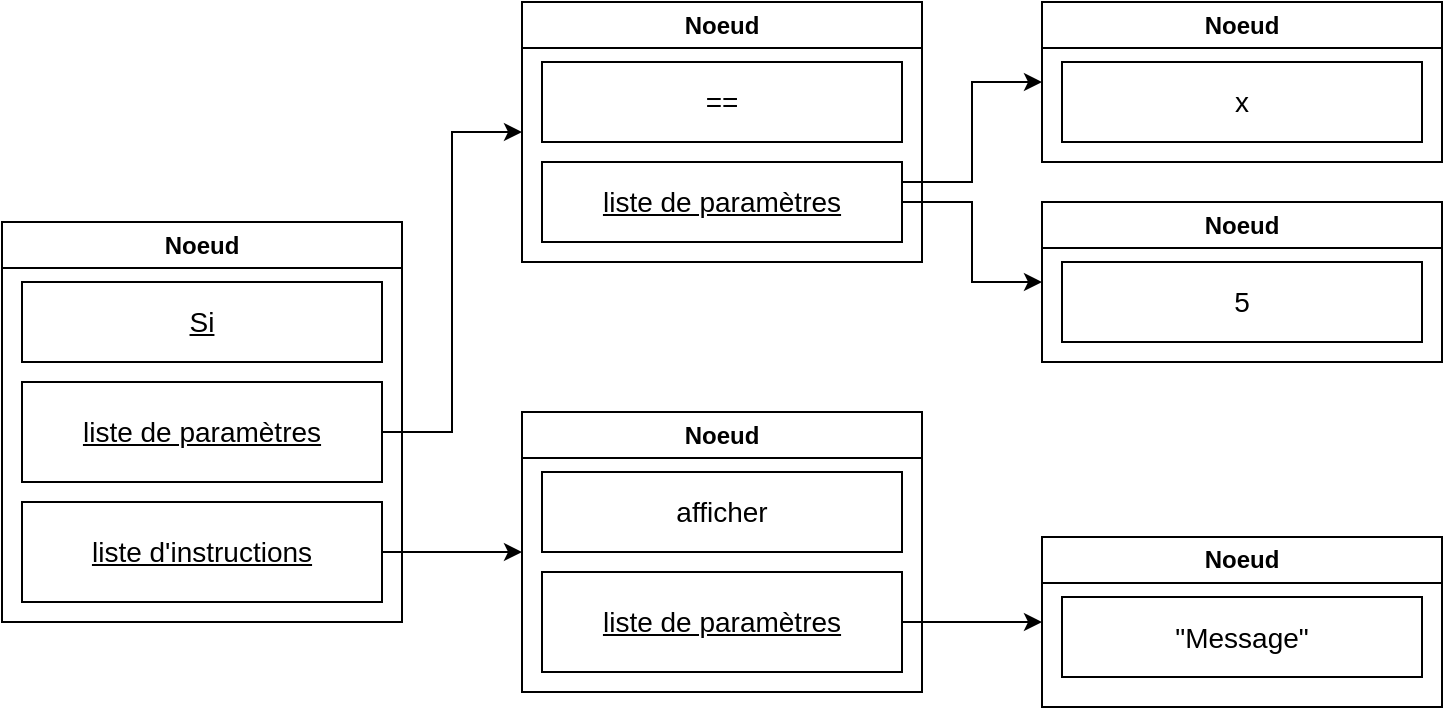 <mxfile version="24.4.13" type="github">
  <diagram name="Page-1" id="t5vNoybsQB-Miv2EApCO">
    <mxGraphModel dx="1257" dy="690" grid="1" gridSize="10" guides="1" tooltips="1" connect="1" arrows="1" fold="1" page="1" pageScale="1" pageWidth="827" pageHeight="1169" math="0" shadow="0">
      <root>
        <mxCell id="0" />
        <mxCell id="1" parent="0" />
        <mxCell id="oDq06XYVZhkbjO6RpiS7-1" value="Noeud" style="swimlane;whiteSpace=wrap;html=1;" vertex="1" parent="1">
          <mxGeometry x="20" y="110" width="200" height="200" as="geometry" />
        </mxCell>
        <mxCell id="oDq06XYVZhkbjO6RpiS7-2" value="&lt;span style=&quot;font-size: 14px;&quot;&gt;&lt;u&gt;Si&lt;/u&gt;&lt;/span&gt;" style="whiteSpace=wrap;html=1;" vertex="1" parent="oDq06XYVZhkbjO6RpiS7-1">
          <mxGeometry x="10" y="30" width="180" height="40" as="geometry" />
        </mxCell>
        <mxCell id="oDq06XYVZhkbjO6RpiS7-3" value="&lt;font style=&quot;font-size: 14px;&quot;&gt;&lt;u&gt;liste de paramètres&lt;/u&gt;&lt;/font&gt;" style="whiteSpace=wrap;html=1;" vertex="1" parent="oDq06XYVZhkbjO6RpiS7-1">
          <mxGeometry x="10" y="80" width="180" height="50" as="geometry" />
        </mxCell>
        <mxCell id="oDq06XYVZhkbjO6RpiS7-4" value="&lt;font style=&quot;font-size: 14px;&quot;&gt;&lt;u style=&quot;&quot;&gt;liste d&#39;instructions&lt;/u&gt;&lt;/font&gt;" style="whiteSpace=wrap;html=1;" vertex="1" parent="oDq06XYVZhkbjO6RpiS7-1">
          <mxGeometry x="10" y="140" width="180" height="50" as="geometry" />
        </mxCell>
        <mxCell id="oDq06XYVZhkbjO6RpiS7-5" value="Noeud" style="swimlane;whiteSpace=wrap;html=1;" vertex="1" parent="1">
          <mxGeometry x="280" width="200" height="130" as="geometry" />
        </mxCell>
        <mxCell id="oDq06XYVZhkbjO6RpiS7-6" value="&lt;span style=&quot;font-size: 14px;&quot;&gt;==&lt;/span&gt;" style="whiteSpace=wrap;html=1;" vertex="1" parent="oDq06XYVZhkbjO6RpiS7-5">
          <mxGeometry x="10" y="30" width="180" height="40" as="geometry" />
        </mxCell>
        <mxCell id="oDq06XYVZhkbjO6RpiS7-7" value="&lt;font style=&quot;font-size: 14px;&quot;&gt;&lt;u&gt;liste de paramètres&lt;/u&gt;&lt;/font&gt;" style="whiteSpace=wrap;html=1;" vertex="1" parent="oDq06XYVZhkbjO6RpiS7-5">
          <mxGeometry x="10" y="80" width="180" height="40" as="geometry" />
        </mxCell>
        <mxCell id="oDq06XYVZhkbjO6RpiS7-10" style="edgeStyle=orthogonalEdgeStyle;rounded=0;orthogonalLoop=1;jettySize=auto;html=1;exitX=1;exitY=0.5;exitDx=0;exitDy=0;entryX=0;entryY=0.5;entryDx=0;entryDy=0;" edge="1" parent="1" source="oDq06XYVZhkbjO6RpiS7-3" target="oDq06XYVZhkbjO6RpiS7-5">
          <mxGeometry relative="1" as="geometry">
            <mxPoint x="340" y="140" as="targetPoint" />
          </mxGeometry>
        </mxCell>
        <mxCell id="oDq06XYVZhkbjO6RpiS7-11" value="Noeud" style="swimlane;whiteSpace=wrap;html=1;" vertex="1" parent="1">
          <mxGeometry x="540" width="200" height="80" as="geometry" />
        </mxCell>
        <mxCell id="oDq06XYVZhkbjO6RpiS7-12" value="&lt;span style=&quot;font-size: 14px;&quot;&gt;x&lt;/span&gt;" style="whiteSpace=wrap;html=1;" vertex="1" parent="oDq06XYVZhkbjO6RpiS7-11">
          <mxGeometry x="10" y="30" width="180" height="40" as="geometry" />
        </mxCell>
        <mxCell id="oDq06XYVZhkbjO6RpiS7-15" style="edgeStyle=orthogonalEdgeStyle;rounded=0;orthogonalLoop=1;jettySize=auto;html=1;exitX=1;exitY=0.25;exitDx=0;exitDy=0;entryX=0;entryY=0.5;entryDx=0;entryDy=0;" edge="1" parent="1" source="oDq06XYVZhkbjO6RpiS7-7" target="oDq06XYVZhkbjO6RpiS7-11">
          <mxGeometry relative="1" as="geometry" />
        </mxCell>
        <mxCell id="oDq06XYVZhkbjO6RpiS7-16" value="Noeud" style="swimlane;whiteSpace=wrap;html=1;" vertex="1" parent="1">
          <mxGeometry x="540" y="100" width="200" height="80" as="geometry" />
        </mxCell>
        <mxCell id="oDq06XYVZhkbjO6RpiS7-17" value="&lt;span style=&quot;font-size: 14px;&quot;&gt;5&lt;/span&gt;" style="whiteSpace=wrap;html=1;" vertex="1" parent="oDq06XYVZhkbjO6RpiS7-16">
          <mxGeometry x="10" y="30" width="180" height="40" as="geometry" />
        </mxCell>
        <mxCell id="oDq06XYVZhkbjO6RpiS7-20" style="edgeStyle=orthogonalEdgeStyle;rounded=0;orthogonalLoop=1;jettySize=auto;html=1;exitX=1;exitY=0.5;exitDx=0;exitDy=0;entryX=0;entryY=0.5;entryDx=0;entryDy=0;" edge="1" parent="1" source="oDq06XYVZhkbjO6RpiS7-7" target="oDq06XYVZhkbjO6RpiS7-16">
          <mxGeometry relative="1" as="geometry" />
        </mxCell>
        <mxCell id="oDq06XYVZhkbjO6RpiS7-25" style="edgeStyle=orthogonalEdgeStyle;rounded=0;orthogonalLoop=1;jettySize=auto;html=1;exitX=1;exitY=0.5;exitDx=0;exitDy=0;entryX=0;entryY=0.5;entryDx=0;entryDy=0;" edge="1" parent="1" source="oDq06XYVZhkbjO6RpiS7-4" target="oDq06XYVZhkbjO6RpiS7-21">
          <mxGeometry relative="1" as="geometry" />
        </mxCell>
        <mxCell id="oDq06XYVZhkbjO6RpiS7-21" value="Noeud" style="swimlane;whiteSpace=wrap;html=1;" vertex="1" parent="1">
          <mxGeometry x="280" y="205" width="200" height="140" as="geometry" />
        </mxCell>
        <mxCell id="oDq06XYVZhkbjO6RpiS7-22" value="&lt;span style=&quot;font-size: 14px;&quot;&gt;afficher&lt;/span&gt;" style="whiteSpace=wrap;html=1;" vertex="1" parent="oDq06XYVZhkbjO6RpiS7-21">
          <mxGeometry x="10" y="30" width="180" height="40" as="geometry" />
        </mxCell>
        <mxCell id="oDq06XYVZhkbjO6RpiS7-23" value="&lt;font style=&quot;font-size: 14px;&quot;&gt;&lt;u&gt;liste de paramètres&lt;/u&gt;&lt;/font&gt;" style="whiteSpace=wrap;html=1;" vertex="1" parent="oDq06XYVZhkbjO6RpiS7-21">
          <mxGeometry x="10" y="80" width="180" height="50" as="geometry" />
        </mxCell>
        <mxCell id="oDq06XYVZhkbjO6RpiS7-26" value="Noeud" style="swimlane;whiteSpace=wrap;html=1;" vertex="1" parent="1">
          <mxGeometry x="540" y="267.5" width="200" height="85" as="geometry" />
        </mxCell>
        <mxCell id="oDq06XYVZhkbjO6RpiS7-27" value="&lt;span style=&quot;font-size: 14px;&quot;&gt;&quot;Message&quot;&lt;/span&gt;" style="whiteSpace=wrap;html=1;" vertex="1" parent="oDq06XYVZhkbjO6RpiS7-26">
          <mxGeometry x="10" y="30" width="180" height="40" as="geometry" />
        </mxCell>
        <mxCell id="oDq06XYVZhkbjO6RpiS7-30" style="edgeStyle=orthogonalEdgeStyle;rounded=0;orthogonalLoop=1;jettySize=auto;html=1;exitX=1;exitY=0.5;exitDx=0;exitDy=0;entryX=0;entryY=0.5;entryDx=0;entryDy=0;" edge="1" parent="1" source="oDq06XYVZhkbjO6RpiS7-23" target="oDq06XYVZhkbjO6RpiS7-26">
          <mxGeometry relative="1" as="geometry" />
        </mxCell>
      </root>
    </mxGraphModel>
  </diagram>
</mxfile>
